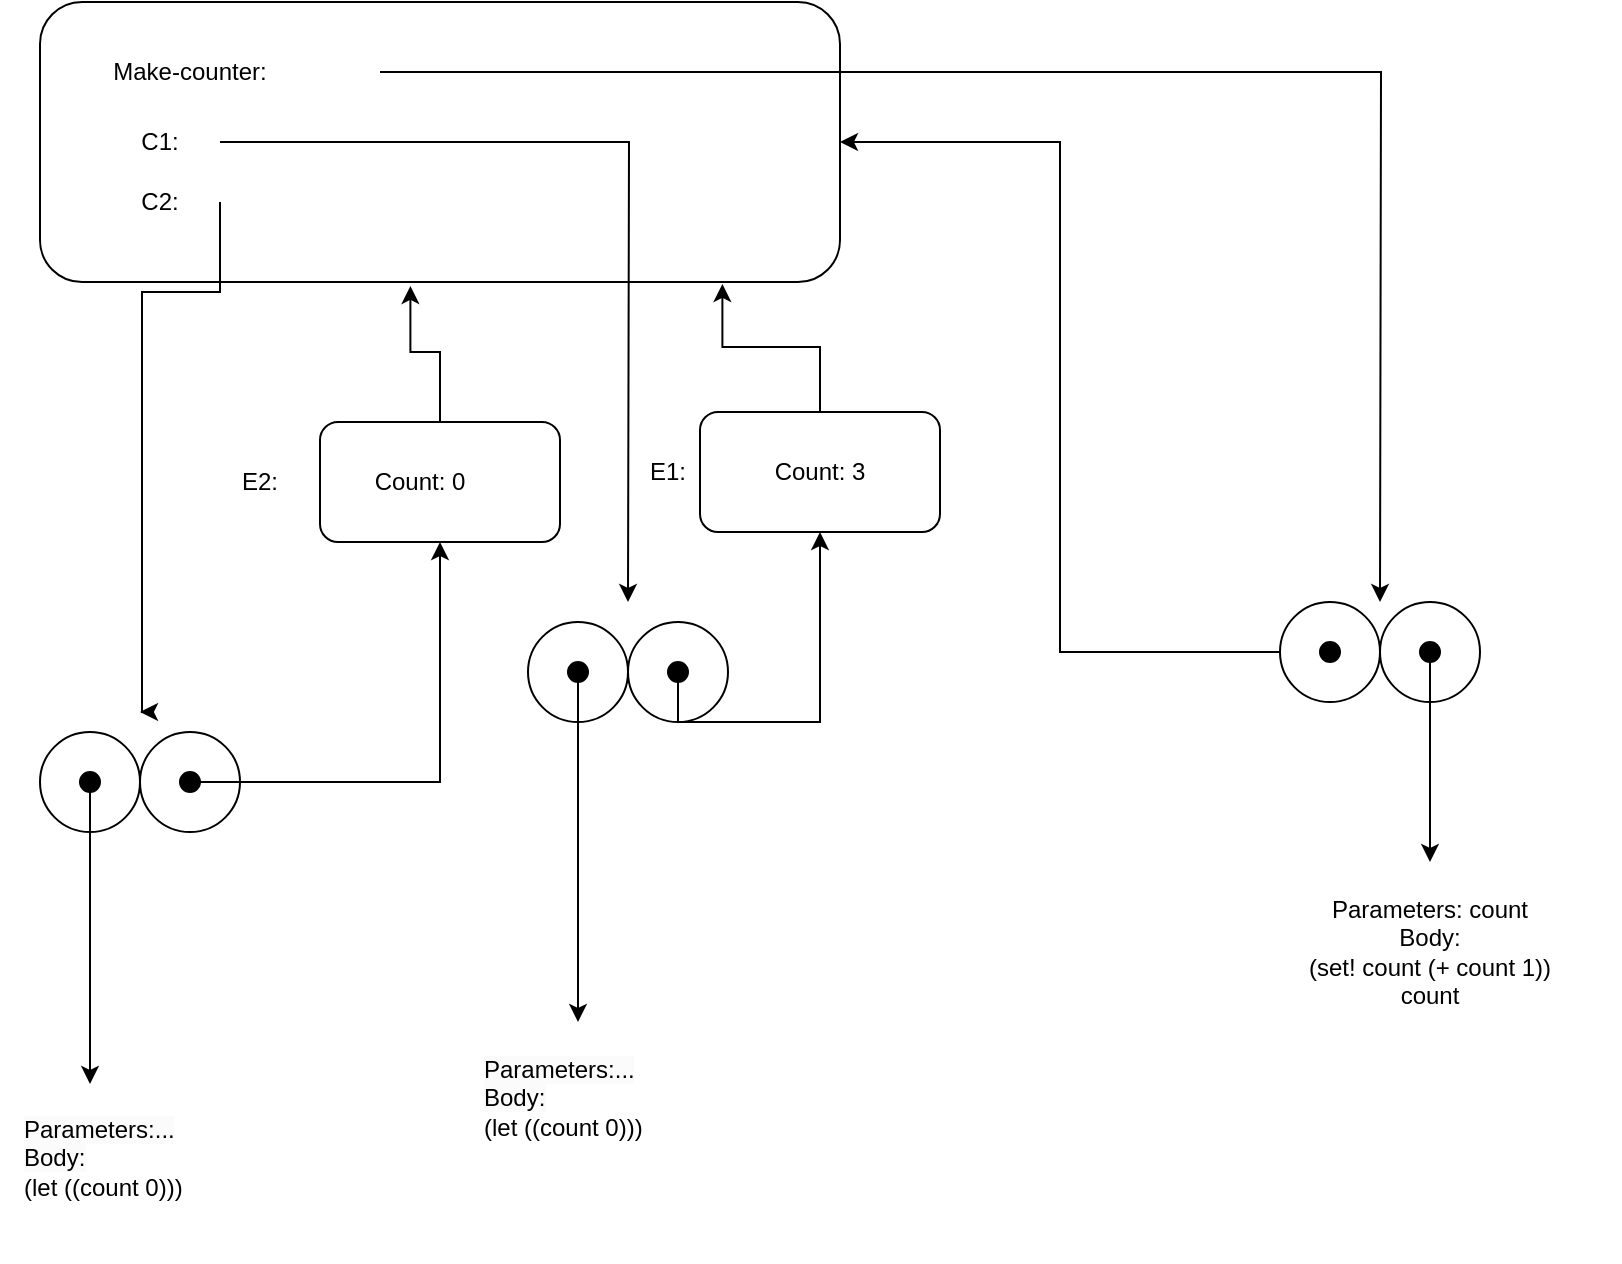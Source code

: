 <mxfile version="22.0.4" type="github">
  <diagram name="Page-1" id="yOKmYQuswJWHOCCd62I3">
    <mxGraphModel dx="1122" dy="761" grid="1" gridSize="10" guides="1" tooltips="1" connect="1" arrows="1" fold="1" page="1" pageScale="1" pageWidth="827" pageHeight="1169" math="0" shadow="0">
      <root>
        <mxCell id="0" />
        <mxCell id="1" parent="0" />
        <mxCell id="xpancY9MTc2U8egce7NW-1" value="" style="rounded=1;whiteSpace=wrap;html=1;" vertex="1" parent="1">
          <mxGeometry x="70" y="70" width="400" height="140" as="geometry" />
        </mxCell>
        <mxCell id="xpancY9MTc2U8egce7NW-44" style="edgeStyle=orthogonalEdgeStyle;rounded=0;orthogonalLoop=1;jettySize=auto;html=1;exitX=1;exitY=0.5;exitDx=0;exitDy=0;" edge="1" parent="1" source="xpancY9MTc2U8egce7NW-2">
          <mxGeometry relative="1" as="geometry">
            <mxPoint x="740" y="370" as="targetPoint" />
          </mxGeometry>
        </mxCell>
        <mxCell id="xpancY9MTc2U8egce7NW-2" value="Make-counter:" style="text;html=1;strokeColor=none;fillColor=none;align=center;verticalAlign=middle;whiteSpace=wrap;rounded=0;" vertex="1" parent="1">
          <mxGeometry x="50" y="90" width="190" height="30" as="geometry" />
        </mxCell>
        <mxCell id="xpancY9MTc2U8egce7NW-6" style="edgeStyle=orthogonalEdgeStyle;rounded=0;orthogonalLoop=1;jettySize=auto;html=1;" edge="1" parent="1" source="xpancY9MTc2U8egce7NW-3">
          <mxGeometry relative="1" as="geometry">
            <mxPoint x="364" y="370" as="targetPoint" />
            <mxPoint x="-66" y="180" as="sourcePoint" />
          </mxGeometry>
        </mxCell>
        <mxCell id="xpancY9MTc2U8egce7NW-3" value="C1:" style="text;html=1;strokeColor=none;fillColor=none;align=center;verticalAlign=middle;whiteSpace=wrap;rounded=0;" vertex="1" parent="1">
          <mxGeometry x="100" y="125" width="60" height="30" as="geometry" />
        </mxCell>
        <mxCell id="xpancY9MTc2U8egce7NW-4" style="edgeStyle=orthogonalEdgeStyle;rounded=0;orthogonalLoop=1;jettySize=auto;html=1;exitX=0.5;exitY=1;exitDx=0;exitDy=0;" edge="1" parent="1" source="xpancY9MTc2U8egce7NW-1" target="xpancY9MTc2U8egce7NW-1">
          <mxGeometry relative="1" as="geometry" />
        </mxCell>
        <mxCell id="xpancY9MTc2U8egce7NW-7" value="" style="ellipse;whiteSpace=wrap;html=1;aspect=fixed;" vertex="1" parent="1">
          <mxGeometry x="314" y="380" width="50" height="50" as="geometry" />
        </mxCell>
        <mxCell id="xpancY9MTc2U8egce7NW-37" style="edgeStyle=orthogonalEdgeStyle;rounded=0;orthogonalLoop=1;jettySize=auto;html=1;exitX=0.5;exitY=1;exitDx=0;exitDy=0;" edge="1" parent="1" source="xpancY9MTc2U8egce7NW-8">
          <mxGeometry relative="1" as="geometry">
            <mxPoint x="339" y="580" as="targetPoint" />
          </mxGeometry>
        </mxCell>
        <mxCell id="xpancY9MTc2U8egce7NW-8" value="" style="ellipse;whiteSpace=wrap;html=1;aspect=fixed;fillColor=#000000;" vertex="1" parent="1">
          <mxGeometry x="334" y="400" width="10" height="10" as="geometry" />
        </mxCell>
        <mxCell id="xpancY9MTc2U8egce7NW-10" value="" style="ellipse;whiteSpace=wrap;html=1;aspect=fixed;" vertex="1" parent="1">
          <mxGeometry x="364" y="380" width="50" height="50" as="geometry" />
        </mxCell>
        <mxCell id="xpancY9MTc2U8egce7NW-39" style="edgeStyle=orthogonalEdgeStyle;rounded=0;orthogonalLoop=1;jettySize=auto;html=1;exitX=0.5;exitY=1;exitDx=0;exitDy=0;" edge="1" parent="1" source="xpancY9MTc2U8egce7NW-11" target="xpancY9MTc2U8egce7NW-36">
          <mxGeometry relative="1" as="geometry">
            <mxPoint x="389" y="650" as="targetPoint" />
          </mxGeometry>
        </mxCell>
        <mxCell id="xpancY9MTc2U8egce7NW-11" value="" style="ellipse;whiteSpace=wrap;html=1;aspect=fixed;fillColor=#000000;" vertex="1" parent="1">
          <mxGeometry x="384" y="400" width="10" height="10" as="geometry" />
        </mxCell>
        <mxCell id="xpancY9MTc2U8egce7NW-26" style="edgeStyle=orthogonalEdgeStyle;rounded=0;orthogonalLoop=1;jettySize=auto;html=1;exitX=1;exitY=0.5;exitDx=0;exitDy=0;" edge="1" parent="1" source="xpancY9MTc2U8egce7NW-27">
          <mxGeometry relative="1" as="geometry">
            <mxPoint x="120" y="425" as="targetPoint" />
            <Array as="points">
              <mxPoint x="121" y="215" />
            </Array>
          </mxGeometry>
        </mxCell>
        <mxCell id="xpancY9MTc2U8egce7NW-27" value="C2:" style="text;html=1;strokeColor=none;fillColor=none;align=center;verticalAlign=middle;whiteSpace=wrap;rounded=0;" vertex="1" parent="1">
          <mxGeometry x="100" y="155" width="60" height="30" as="geometry" />
        </mxCell>
        <mxCell id="xpancY9MTc2U8egce7NW-28" value="" style="ellipse;whiteSpace=wrap;html=1;aspect=fixed;" vertex="1" parent="1">
          <mxGeometry x="70" y="435" width="50" height="50" as="geometry" />
        </mxCell>
        <mxCell id="xpancY9MTc2U8egce7NW-38" style="edgeStyle=orthogonalEdgeStyle;rounded=0;orthogonalLoop=1;jettySize=auto;html=1;exitX=0.5;exitY=1;exitDx=0;exitDy=0;" edge="1" parent="1" source="xpancY9MTc2U8egce7NW-29">
          <mxGeometry relative="1" as="geometry">
            <mxPoint x="95" y="611" as="targetPoint" />
          </mxGeometry>
        </mxCell>
        <mxCell id="xpancY9MTc2U8egce7NW-29" value="" style="ellipse;whiteSpace=wrap;html=1;aspect=fixed;fillColor=#000000;" vertex="1" parent="1">
          <mxGeometry x="90" y="455" width="10" height="10" as="geometry" />
        </mxCell>
        <mxCell id="xpancY9MTc2U8egce7NW-30" value="" style="ellipse;whiteSpace=wrap;html=1;aspect=fixed;" vertex="1" parent="1">
          <mxGeometry x="120" y="435" width="50" height="50" as="geometry" />
        </mxCell>
        <mxCell id="xpancY9MTc2U8egce7NW-33" style="edgeStyle=orthogonalEdgeStyle;rounded=0;orthogonalLoop=1;jettySize=auto;html=1;exitX=1;exitY=0.5;exitDx=0;exitDy=0;entryX=0.5;entryY=1;entryDx=0;entryDy=0;" edge="1" parent="1" source="xpancY9MTc2U8egce7NW-31" target="xpancY9MTc2U8egce7NW-32">
          <mxGeometry relative="1" as="geometry" />
        </mxCell>
        <mxCell id="xpancY9MTc2U8egce7NW-31" value="" style="ellipse;whiteSpace=wrap;html=1;aspect=fixed;fillColor=#000000;" vertex="1" parent="1">
          <mxGeometry x="140" y="455" width="10" height="10" as="geometry" />
        </mxCell>
        <mxCell id="xpancY9MTc2U8egce7NW-32" value="" style="rounded=1;whiteSpace=wrap;html=1;" vertex="1" parent="1">
          <mxGeometry x="210" y="280" width="120" height="60" as="geometry" />
        </mxCell>
        <mxCell id="xpancY9MTc2U8egce7NW-34" value="E2:" style="text;html=1;strokeColor=none;fillColor=none;align=center;verticalAlign=middle;whiteSpace=wrap;rounded=0;" vertex="1" parent="1">
          <mxGeometry x="150" y="295" width="60" height="30" as="geometry" />
        </mxCell>
        <mxCell id="xpancY9MTc2U8egce7NW-35" value="E1:" style="text;html=1;strokeColor=none;fillColor=none;align=center;verticalAlign=middle;whiteSpace=wrap;rounded=0;" vertex="1" parent="1">
          <mxGeometry x="354" y="290" width="60" height="30" as="geometry" />
        </mxCell>
        <mxCell id="xpancY9MTc2U8egce7NW-36" value="" style="rounded=1;whiteSpace=wrap;html=1;" vertex="1" parent="1">
          <mxGeometry x="400" y="275" width="120" height="60" as="geometry" />
        </mxCell>
        <mxCell id="xpancY9MTc2U8egce7NW-40" style="edgeStyle=orthogonalEdgeStyle;rounded=0;orthogonalLoop=1;jettySize=auto;html=1;exitX=0.5;exitY=0;exitDx=0;exitDy=0;entryX=0.463;entryY=1.014;entryDx=0;entryDy=0;entryPerimeter=0;" edge="1" parent="1" source="xpancY9MTc2U8egce7NW-32" target="xpancY9MTc2U8egce7NW-1">
          <mxGeometry relative="1" as="geometry" />
        </mxCell>
        <mxCell id="xpancY9MTc2U8egce7NW-41" style="edgeStyle=orthogonalEdgeStyle;rounded=0;orthogonalLoop=1;jettySize=auto;html=1;exitX=0.5;exitY=0;exitDx=0;exitDy=0;entryX=0.853;entryY=1.007;entryDx=0;entryDy=0;entryPerimeter=0;" edge="1" parent="1" source="xpancY9MTc2U8egce7NW-36" target="xpancY9MTc2U8egce7NW-1">
          <mxGeometry relative="1" as="geometry" />
        </mxCell>
        <mxCell id="xpancY9MTc2U8egce7NW-42" value="Count: 0&lt;br&gt;" style="text;html=1;strokeColor=none;fillColor=none;align=center;verticalAlign=middle;whiteSpace=wrap;rounded=0;" vertex="1" parent="1">
          <mxGeometry x="230" y="295" width="60" height="30" as="geometry" />
        </mxCell>
        <mxCell id="xpancY9MTc2U8egce7NW-43" value="Count: 3" style="text;html=1;strokeColor=none;fillColor=none;align=center;verticalAlign=middle;whiteSpace=wrap;rounded=0;" vertex="1" parent="1">
          <mxGeometry x="430" y="290" width="60" height="30" as="geometry" />
        </mxCell>
        <mxCell id="xpancY9MTc2U8egce7NW-52" style="edgeStyle=orthogonalEdgeStyle;rounded=0;orthogonalLoop=1;jettySize=auto;html=1;entryX=1;entryY=0.5;entryDx=0;entryDy=0;" edge="1" parent="1" source="xpancY9MTc2U8egce7NW-46" target="xpancY9MTc2U8egce7NW-1">
          <mxGeometry relative="1" as="geometry" />
        </mxCell>
        <mxCell id="xpancY9MTc2U8egce7NW-46" value="" style="ellipse;whiteSpace=wrap;html=1;aspect=fixed;" vertex="1" parent="1">
          <mxGeometry x="690" y="370" width="50" height="50" as="geometry" />
        </mxCell>
        <mxCell id="xpancY9MTc2U8egce7NW-47" value="" style="ellipse;whiteSpace=wrap;html=1;aspect=fixed;fillColor=#000000;" vertex="1" parent="1">
          <mxGeometry x="710" y="390" width="10" height="10" as="geometry" />
        </mxCell>
        <mxCell id="xpancY9MTc2U8egce7NW-48" value="" style="ellipse;whiteSpace=wrap;html=1;aspect=fixed;" vertex="1" parent="1">
          <mxGeometry x="740" y="370" width="50" height="50" as="geometry" />
        </mxCell>
        <mxCell id="xpancY9MTc2U8egce7NW-50" style="edgeStyle=orthogonalEdgeStyle;rounded=0;orthogonalLoop=1;jettySize=auto;html=1;exitX=0.5;exitY=1;exitDx=0;exitDy=0;" edge="1" parent="1" source="xpancY9MTc2U8egce7NW-49">
          <mxGeometry relative="1" as="geometry">
            <mxPoint x="765" y="500" as="targetPoint" />
          </mxGeometry>
        </mxCell>
        <mxCell id="xpancY9MTc2U8egce7NW-49" value="" style="ellipse;whiteSpace=wrap;html=1;aspect=fixed;fillColor=#000000;" vertex="1" parent="1">
          <mxGeometry x="760" y="390" width="10" height="10" as="geometry" />
        </mxCell>
        <mxCell id="xpancY9MTc2U8egce7NW-51" value="Parameters: count&lt;br&gt;Body:&lt;br&gt;(set! count (+ count 1))&lt;br&gt;count" style="text;html=1;strokeColor=none;fillColor=none;align=center;verticalAlign=middle;whiteSpace=wrap;rounded=0;" vertex="1" parent="1">
          <mxGeometry x="670" y="520" width="190" height="50" as="geometry" />
        </mxCell>
        <mxCell id="xpancY9MTc2U8egce7NW-53" value="&lt;span style=&quot;caret-color: rgb(0, 0, 0); color: rgb(0, 0, 0); font-family: Helvetica; font-size: 12px; font-style: normal; font-variant-caps: normal; font-weight: 400; letter-spacing: normal; text-align: center; text-indent: 0px; text-transform: none; word-spacing: 0px; -webkit-text-stroke-width: 0px; background-color: rgb(251, 251, 251); text-decoration: none; float: none; display: inline !important;&quot;&gt;Parameters:...&lt;/span&gt;&lt;br style=&quot;border-color: var(--border-color); caret-color: rgb(0, 0, 0); color: rgb(0, 0, 0); font-family: Helvetica; font-size: 12px; font-style: normal; font-variant-caps: normal; font-weight: 400; letter-spacing: normal; text-align: center; text-indent: 0px; text-transform: none; word-spacing: 0px; -webkit-text-stroke-width: 0px; text-decoration: none;&quot;&gt;&lt;span style=&quot;caret-color: rgb(0, 0, 0); color: rgb(0, 0, 0); font-family: Helvetica; font-size: 12px; font-style: normal; font-variant-caps: normal; font-weight: 400; letter-spacing: normal; text-align: center; text-indent: 0px; text-transform: none; word-spacing: 0px; -webkit-text-stroke-width: 0px; background-color: rgb(251, 251, 251); text-decoration: none; float: none; display: inline !important;&quot;&gt;Body:&lt;/span&gt;&lt;br style=&quot;border-color: var(--border-color); caret-color: rgb(0, 0, 0); color: rgb(0, 0, 0); font-family: Helvetica; font-size: 12px; font-style: normal; font-variant-caps: normal; font-weight: 400; letter-spacing: normal; text-align: center; text-indent: 0px; text-transform: none; word-spacing: 0px; -webkit-text-stroke-width: 0px; text-decoration: none;&quot;&gt;&lt;div style=&quot;text-align: center;&quot;&gt;(let ((count 0)))&lt;/div&gt;" style="text;whiteSpace=wrap;html=1;" vertex="1" parent="1">
          <mxGeometry x="290" y="590" width="150" height="80" as="geometry" />
        </mxCell>
        <mxCell id="xpancY9MTc2U8egce7NW-54" value="&lt;span style=&quot;caret-color: rgb(0, 0, 0); color: rgb(0, 0, 0); font-family: Helvetica; font-size: 12px; font-style: normal; font-variant-caps: normal; font-weight: 400; letter-spacing: normal; text-align: center; text-indent: 0px; text-transform: none; word-spacing: 0px; -webkit-text-stroke-width: 0px; background-color: rgb(251, 251, 251); text-decoration: none; float: none; display: inline !important;&quot;&gt;Parameters:...&lt;/span&gt;&lt;br style=&quot;border-color: var(--border-color); caret-color: rgb(0, 0, 0); color: rgb(0, 0, 0); font-family: Helvetica; font-size: 12px; font-style: normal; font-variant-caps: normal; font-weight: 400; letter-spacing: normal; text-align: center; text-indent: 0px; text-transform: none; word-spacing: 0px; -webkit-text-stroke-width: 0px; text-decoration: none;&quot;&gt;&lt;span style=&quot;caret-color: rgb(0, 0, 0); color: rgb(0, 0, 0); font-family: Helvetica; font-size: 12px; font-style: normal; font-variant-caps: normal; font-weight: 400; letter-spacing: normal; text-align: center; text-indent: 0px; text-transform: none; word-spacing: 0px; -webkit-text-stroke-width: 0px; background-color: rgb(251, 251, 251); text-decoration: none; float: none; display: inline !important;&quot;&gt;Body:&lt;/span&gt;&lt;br style=&quot;border-color: var(--border-color); caret-color: rgb(0, 0, 0); color: rgb(0, 0, 0); font-family: Helvetica; font-size: 12px; font-style: normal; font-variant-caps: normal; font-weight: 400; letter-spacing: normal; text-align: center; text-indent: 0px; text-transform: none; word-spacing: 0px; -webkit-text-stroke-width: 0px; text-decoration: none;&quot;&gt;&lt;div style=&quot;text-align: center;&quot;&gt;(let ((count 0)))&lt;/div&gt;" style="text;whiteSpace=wrap;html=1;" vertex="1" parent="1">
          <mxGeometry x="60" y="620" width="150" height="80" as="geometry" />
        </mxCell>
      </root>
    </mxGraphModel>
  </diagram>
</mxfile>
